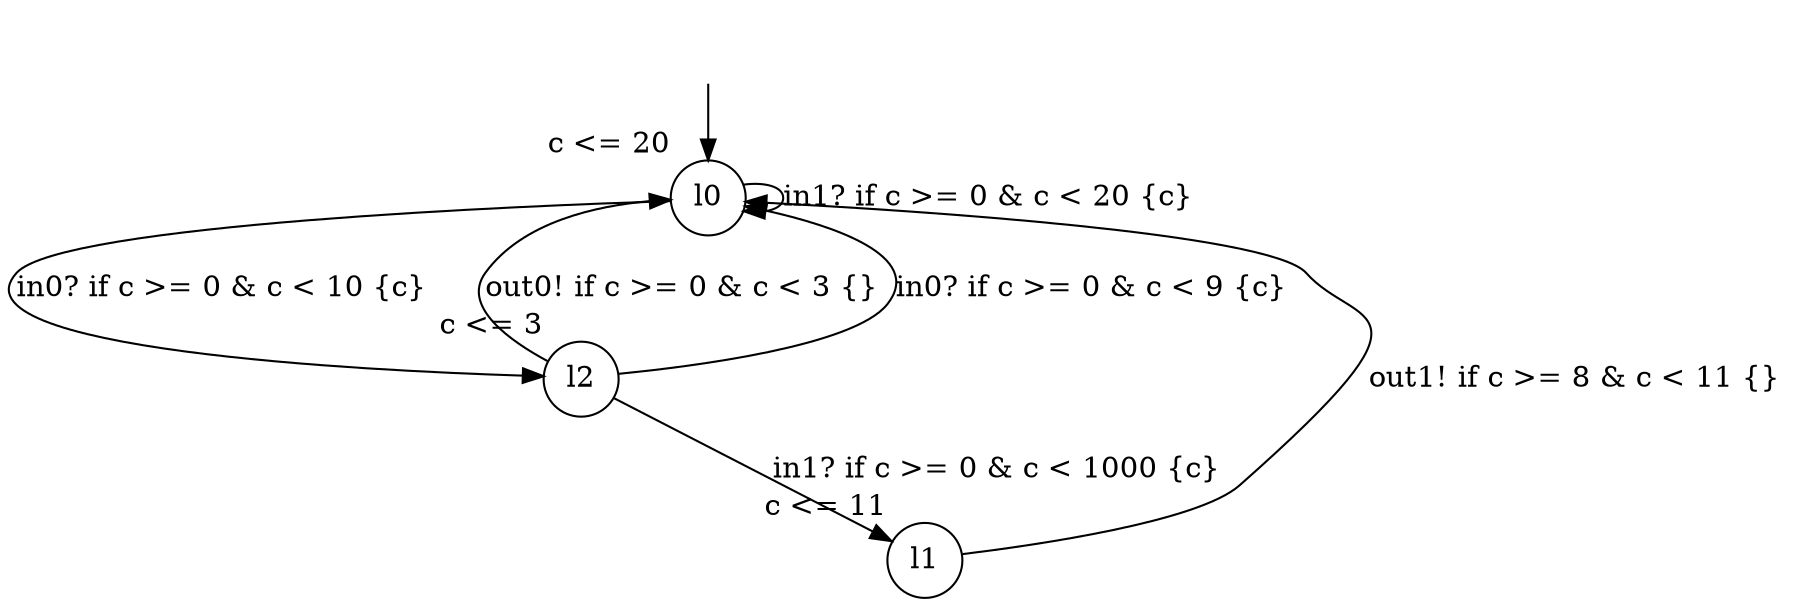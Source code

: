 digraph g {
__start0 [label="" shape="none"];
l0 [shape="circle" margin=0 label="l0", xlabel="c <= 20"];
l1 [shape="circle" margin=0 label="l1", xlabel="c <= 11"];
l2 [shape="circle" margin=0 label="l2", xlabel="c <= 3"];
l0 -> l2 [label="in0? if c >= 0 & c < 10 {c} "];
l0 -> l0 [label="in1? if c >= 0 & c < 20 {c} "];
l1 -> l0 [label="out1! if c >= 8 & c < 11 {} "];
l2 -> l1 [label="in1? if c >= 0 & c < 1000 {c} "];
l2 -> l0 [label="out0! if c >= 0 & c < 3 {} "];
l2 -> l0 [label="in0? if c >= 0 & c < 9 {c} "];
__start0 -> l0;
}
